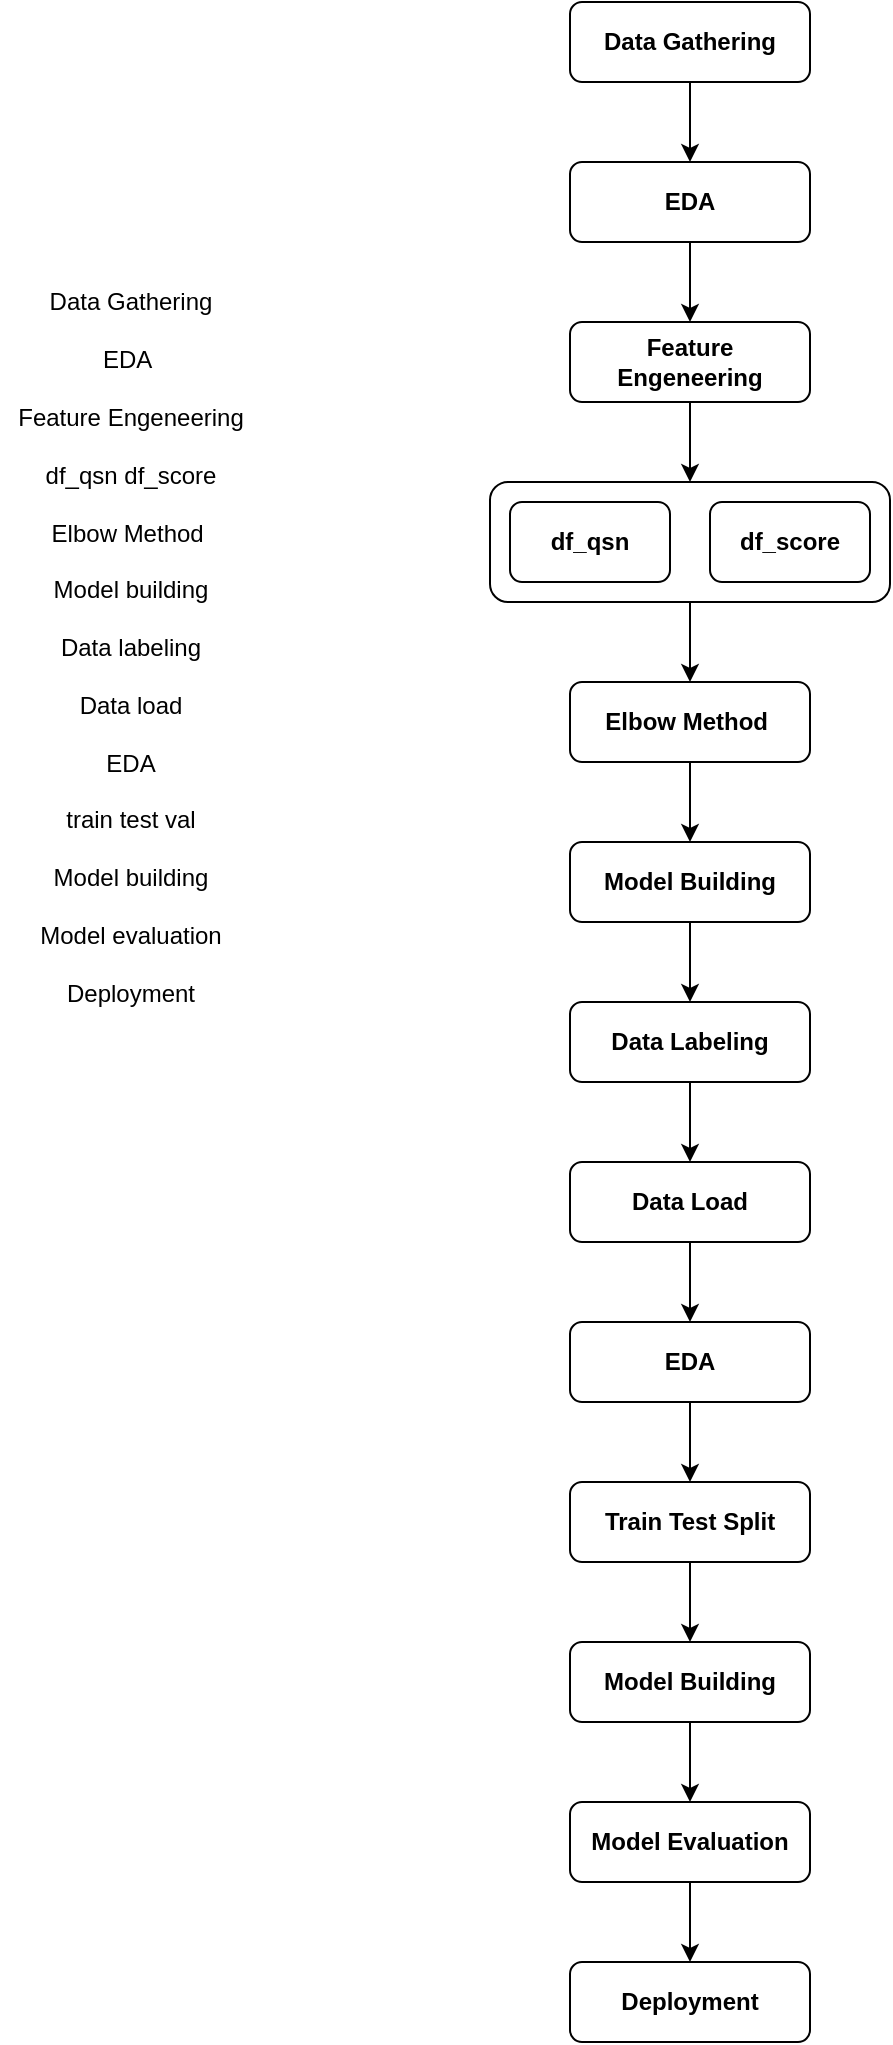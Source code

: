 <mxfile version="13.9.9" type="device"><diagram id="xqZspVHdj5dH2B5bVxDM" name="Page-1"><mxGraphModel dx="923" dy="1525" grid="1" gridSize="10" guides="1" tooltips="1" connect="1" arrows="1" fold="1" page="1" pageScale="1" pageWidth="850" pageHeight="1100" math="0" shadow="0"><root><mxCell id="0"/><mxCell id="1" parent="0"/><mxCell id="-KHPJRbp01CldpfVOUvg-1" value="&lt;div&gt;Data Gathering&lt;/div&gt;&lt;div&gt;&lt;br&gt;&lt;/div&gt;&lt;div&gt;EDA&amp;nbsp;&lt;/div&gt;&lt;div&gt;&lt;br&gt;&lt;/div&gt;&lt;div&gt;Feature Engeneering&lt;/div&gt;&lt;div&gt;&lt;br&gt;&lt;/div&gt;&lt;div&gt;df_qsn &lt;span&gt;&#9;&#9;&#9;&#9;&lt;/span&gt;df_score&lt;/div&gt;&lt;div&gt;&lt;br&gt;&lt;/div&gt;&lt;div&gt;Elbow Method&amp;nbsp;&lt;/div&gt;&lt;div&gt;&lt;br&gt;&lt;/div&gt;&lt;div&gt;Model building&lt;/div&gt;&lt;div&gt;&lt;br&gt;&lt;/div&gt;&lt;div&gt;Data labeling&lt;/div&gt;&lt;div&gt;&lt;br&gt;&lt;/div&gt;&lt;div&gt;Data load&lt;/div&gt;&lt;div&gt;&lt;br&gt;&lt;/div&gt;&lt;div&gt;EDA&lt;/div&gt;&lt;div&gt;&lt;br&gt;&lt;/div&gt;&lt;div&gt;train test val&lt;/div&gt;&lt;div&gt;&lt;br&gt;&lt;/div&gt;&lt;div&gt;Model building&lt;/div&gt;&lt;div&gt;&lt;br&gt;&lt;/div&gt;&lt;div&gt;Model evaluation&lt;/div&gt;&lt;div&gt;&lt;br&gt;&lt;/div&gt;&lt;div&gt;Deployment&lt;/div&gt;&lt;div&gt;&lt;br&gt;&lt;/div&gt;" style="text;html=1;align=center;verticalAlign=middle;resizable=0;points=[];autosize=1;" parent="1" vertex="1"><mxGeometry x="75" y="-55" width="130" height="370" as="geometry"/></mxCell><mxCell id="H-c8qp7YBEMCacD4lbTm-17" style="edgeStyle=orthogonalEdgeStyle;rounded=0;orthogonalLoop=1;jettySize=auto;html=1;exitX=0.5;exitY=1;exitDx=0;exitDy=0;entryX=0.5;entryY=0;entryDx=0;entryDy=0;" edge="1" parent="1" source="H-c8qp7YBEMCacD4lbTm-1" target="H-c8qp7YBEMCacD4lbTm-3"><mxGeometry relative="1" as="geometry"/></mxCell><mxCell id="H-c8qp7YBEMCacD4lbTm-1" value="&lt;b&gt;Data Gathering&lt;/b&gt;" style="rounded=1;whiteSpace=wrap;html=1;" vertex="1" parent="1"><mxGeometry x="360" y="-200" width="120" height="40" as="geometry"/></mxCell><mxCell id="H-c8qp7YBEMCacD4lbTm-18" style="edgeStyle=orthogonalEdgeStyle;rounded=0;orthogonalLoop=1;jettySize=auto;html=1;exitX=0.5;exitY=1;exitDx=0;exitDy=0;entryX=0.5;entryY=0;entryDx=0;entryDy=0;" edge="1" parent="1" source="H-c8qp7YBEMCacD4lbTm-3" target="H-c8qp7YBEMCacD4lbTm-4"><mxGeometry relative="1" as="geometry"/></mxCell><mxCell id="H-c8qp7YBEMCacD4lbTm-3" value="&lt;b&gt;EDA&lt;/b&gt;" style="rounded=1;whiteSpace=wrap;html=1;" vertex="1" parent="1"><mxGeometry x="360" y="-120" width="120" height="40" as="geometry"/></mxCell><mxCell id="H-c8qp7YBEMCacD4lbTm-19" style="edgeStyle=orthogonalEdgeStyle;rounded=0;orthogonalLoop=1;jettySize=auto;html=1;exitX=0.5;exitY=1;exitDx=0;exitDy=0;entryX=0.5;entryY=0;entryDx=0;entryDy=0;" edge="1" parent="1" source="H-c8qp7YBEMCacD4lbTm-4" target="H-c8qp7YBEMCacD4lbTm-5"><mxGeometry relative="1" as="geometry"/></mxCell><mxCell id="H-c8qp7YBEMCacD4lbTm-4" value="&lt;span&gt;&lt;b&gt;Feature Engeneering&lt;/b&gt;&lt;/span&gt;" style="rounded=1;whiteSpace=wrap;html=1;" vertex="1" parent="1"><mxGeometry x="360" y="-40" width="120" height="40" as="geometry"/></mxCell><mxCell id="H-c8qp7YBEMCacD4lbTm-20" style="edgeStyle=orthogonalEdgeStyle;rounded=0;orthogonalLoop=1;jettySize=auto;html=1;exitX=0.5;exitY=1;exitDx=0;exitDy=0;entryX=0.5;entryY=0;entryDx=0;entryDy=0;" edge="1" parent="1" source="H-c8qp7YBEMCacD4lbTm-5" target="H-c8qp7YBEMCacD4lbTm-8"><mxGeometry relative="1" as="geometry"/></mxCell><mxCell id="H-c8qp7YBEMCacD4lbTm-5" value="" style="rounded=1;whiteSpace=wrap;html=1;" vertex="1" parent="1"><mxGeometry x="320" y="40" width="200" height="60" as="geometry"/></mxCell><mxCell id="H-c8qp7YBEMCacD4lbTm-6" value="&lt;span&gt;&lt;b&gt;df_qsn&lt;/b&gt;&lt;/span&gt;" style="rounded=1;whiteSpace=wrap;html=1;" vertex="1" parent="1"><mxGeometry x="330" y="50" width="80" height="40" as="geometry"/></mxCell><mxCell id="H-c8qp7YBEMCacD4lbTm-7" value="&lt;span&gt;&lt;b&gt;df_score&lt;/b&gt;&lt;/span&gt;" style="rounded=1;whiteSpace=wrap;html=1;" vertex="1" parent="1"><mxGeometry x="430" y="50" width="80" height="40" as="geometry"/></mxCell><mxCell id="H-c8qp7YBEMCacD4lbTm-21" style="edgeStyle=orthogonalEdgeStyle;rounded=0;orthogonalLoop=1;jettySize=auto;html=1;exitX=0.5;exitY=1;exitDx=0;exitDy=0;entryX=0.5;entryY=0;entryDx=0;entryDy=0;" edge="1" parent="1" source="H-c8qp7YBEMCacD4lbTm-8" target="H-c8qp7YBEMCacD4lbTm-9"><mxGeometry relative="1" as="geometry"/></mxCell><mxCell id="H-c8qp7YBEMCacD4lbTm-8" value="&lt;div&gt;&lt;b&gt;Elbow Method&amp;nbsp;&lt;/b&gt;&lt;/div&gt;" style="rounded=1;whiteSpace=wrap;html=1;" vertex="1" parent="1"><mxGeometry x="360" y="140" width="120" height="40" as="geometry"/></mxCell><mxCell id="H-c8qp7YBEMCacD4lbTm-22" style="edgeStyle=orthogonalEdgeStyle;rounded=0;orthogonalLoop=1;jettySize=auto;html=1;exitX=0.5;exitY=1;exitDx=0;exitDy=0;" edge="1" parent="1" source="H-c8qp7YBEMCacD4lbTm-9" target="H-c8qp7YBEMCacD4lbTm-10"><mxGeometry relative="1" as="geometry"/></mxCell><mxCell id="H-c8qp7YBEMCacD4lbTm-9" value="&lt;div&gt;&lt;b&gt;Model Building&lt;/b&gt;&lt;/div&gt;" style="rounded=1;whiteSpace=wrap;html=1;" vertex="1" parent="1"><mxGeometry x="360" y="220" width="120" height="40" as="geometry"/></mxCell><mxCell id="H-c8qp7YBEMCacD4lbTm-23" style="edgeStyle=orthogonalEdgeStyle;rounded=0;orthogonalLoop=1;jettySize=auto;html=1;exitX=0.5;exitY=1;exitDx=0;exitDy=0;" edge="1" parent="1" source="H-c8qp7YBEMCacD4lbTm-10" target="H-c8qp7YBEMCacD4lbTm-11"><mxGeometry relative="1" as="geometry"/></mxCell><mxCell id="H-c8qp7YBEMCacD4lbTm-10" value="&lt;span&gt;&lt;b&gt;Data Labeling&lt;/b&gt;&lt;/span&gt;" style="rounded=1;whiteSpace=wrap;html=1;" vertex="1" parent="1"><mxGeometry x="360" y="300" width="120" height="40" as="geometry"/></mxCell><mxCell id="H-c8qp7YBEMCacD4lbTm-24" style="edgeStyle=orthogonalEdgeStyle;rounded=0;orthogonalLoop=1;jettySize=auto;html=1;exitX=0.5;exitY=1;exitDx=0;exitDy=0;entryX=0.5;entryY=0;entryDx=0;entryDy=0;" edge="1" parent="1" source="H-c8qp7YBEMCacD4lbTm-11" target="H-c8qp7YBEMCacD4lbTm-12"><mxGeometry relative="1" as="geometry"/></mxCell><mxCell id="H-c8qp7YBEMCacD4lbTm-11" value="&lt;span&gt;&lt;b&gt;Data Load&lt;/b&gt;&lt;/span&gt;" style="rounded=1;whiteSpace=wrap;html=1;" vertex="1" parent="1"><mxGeometry x="360" y="380" width="120" height="40" as="geometry"/></mxCell><mxCell id="H-c8qp7YBEMCacD4lbTm-25" style="edgeStyle=orthogonalEdgeStyle;rounded=0;orthogonalLoop=1;jettySize=auto;html=1;exitX=0.5;exitY=1;exitDx=0;exitDy=0;entryX=0.5;entryY=0;entryDx=0;entryDy=0;" edge="1" parent="1" source="H-c8qp7YBEMCacD4lbTm-12" target="H-c8qp7YBEMCacD4lbTm-13"><mxGeometry relative="1" as="geometry"/></mxCell><mxCell id="H-c8qp7YBEMCacD4lbTm-12" value="&lt;span&gt;&lt;b&gt;EDA&lt;/b&gt;&lt;/span&gt;" style="rounded=1;whiteSpace=wrap;html=1;" vertex="1" parent="1"><mxGeometry x="360" y="460" width="120" height="40" as="geometry"/></mxCell><mxCell id="H-c8qp7YBEMCacD4lbTm-26" style="edgeStyle=orthogonalEdgeStyle;rounded=0;orthogonalLoop=1;jettySize=auto;html=1;exitX=0.5;exitY=1;exitDx=0;exitDy=0;entryX=0.5;entryY=0;entryDx=0;entryDy=0;" edge="1" parent="1" source="H-c8qp7YBEMCacD4lbTm-13" target="H-c8qp7YBEMCacD4lbTm-14"><mxGeometry relative="1" as="geometry"/></mxCell><mxCell id="H-c8qp7YBEMCacD4lbTm-13" value="&lt;span&gt;&lt;b&gt;Train Test Split&lt;/b&gt;&lt;/span&gt;" style="rounded=1;whiteSpace=wrap;html=1;" vertex="1" parent="1"><mxGeometry x="360" y="540" width="120" height="40" as="geometry"/></mxCell><mxCell id="H-c8qp7YBEMCacD4lbTm-27" style="edgeStyle=orthogonalEdgeStyle;rounded=0;orthogonalLoop=1;jettySize=auto;html=1;exitX=0.5;exitY=1;exitDx=0;exitDy=0;entryX=0.5;entryY=0;entryDx=0;entryDy=0;" edge="1" parent="1" source="H-c8qp7YBEMCacD4lbTm-14" target="H-c8qp7YBEMCacD4lbTm-15"><mxGeometry relative="1" as="geometry"/></mxCell><mxCell id="H-c8qp7YBEMCacD4lbTm-14" value="&lt;div&gt;&lt;b&gt;Model Building&lt;/b&gt;&lt;/div&gt;" style="rounded=1;whiteSpace=wrap;html=1;" vertex="1" parent="1"><mxGeometry x="360" y="620" width="120" height="40" as="geometry"/></mxCell><mxCell id="H-c8qp7YBEMCacD4lbTm-28" style="edgeStyle=orthogonalEdgeStyle;rounded=0;orthogonalLoop=1;jettySize=auto;html=1;exitX=0.5;exitY=1;exitDx=0;exitDy=0;entryX=0.5;entryY=0;entryDx=0;entryDy=0;" edge="1" parent="1" source="H-c8qp7YBEMCacD4lbTm-15" target="H-c8qp7YBEMCacD4lbTm-16"><mxGeometry relative="1" as="geometry"/></mxCell><mxCell id="H-c8qp7YBEMCacD4lbTm-15" value="&lt;span&gt;&lt;b&gt;Model Evaluation&lt;/b&gt;&lt;/span&gt;" style="rounded=1;whiteSpace=wrap;html=1;" vertex="1" parent="1"><mxGeometry x="360" y="700" width="120" height="40" as="geometry"/></mxCell><mxCell id="H-c8qp7YBEMCacD4lbTm-16" value="&lt;span&gt;&lt;b&gt;Deployment&lt;/b&gt;&lt;/span&gt;" style="rounded=1;whiteSpace=wrap;html=1;" vertex="1" parent="1"><mxGeometry x="360" y="780" width="120" height="40" as="geometry"/></mxCell></root></mxGraphModel></diagram></mxfile>